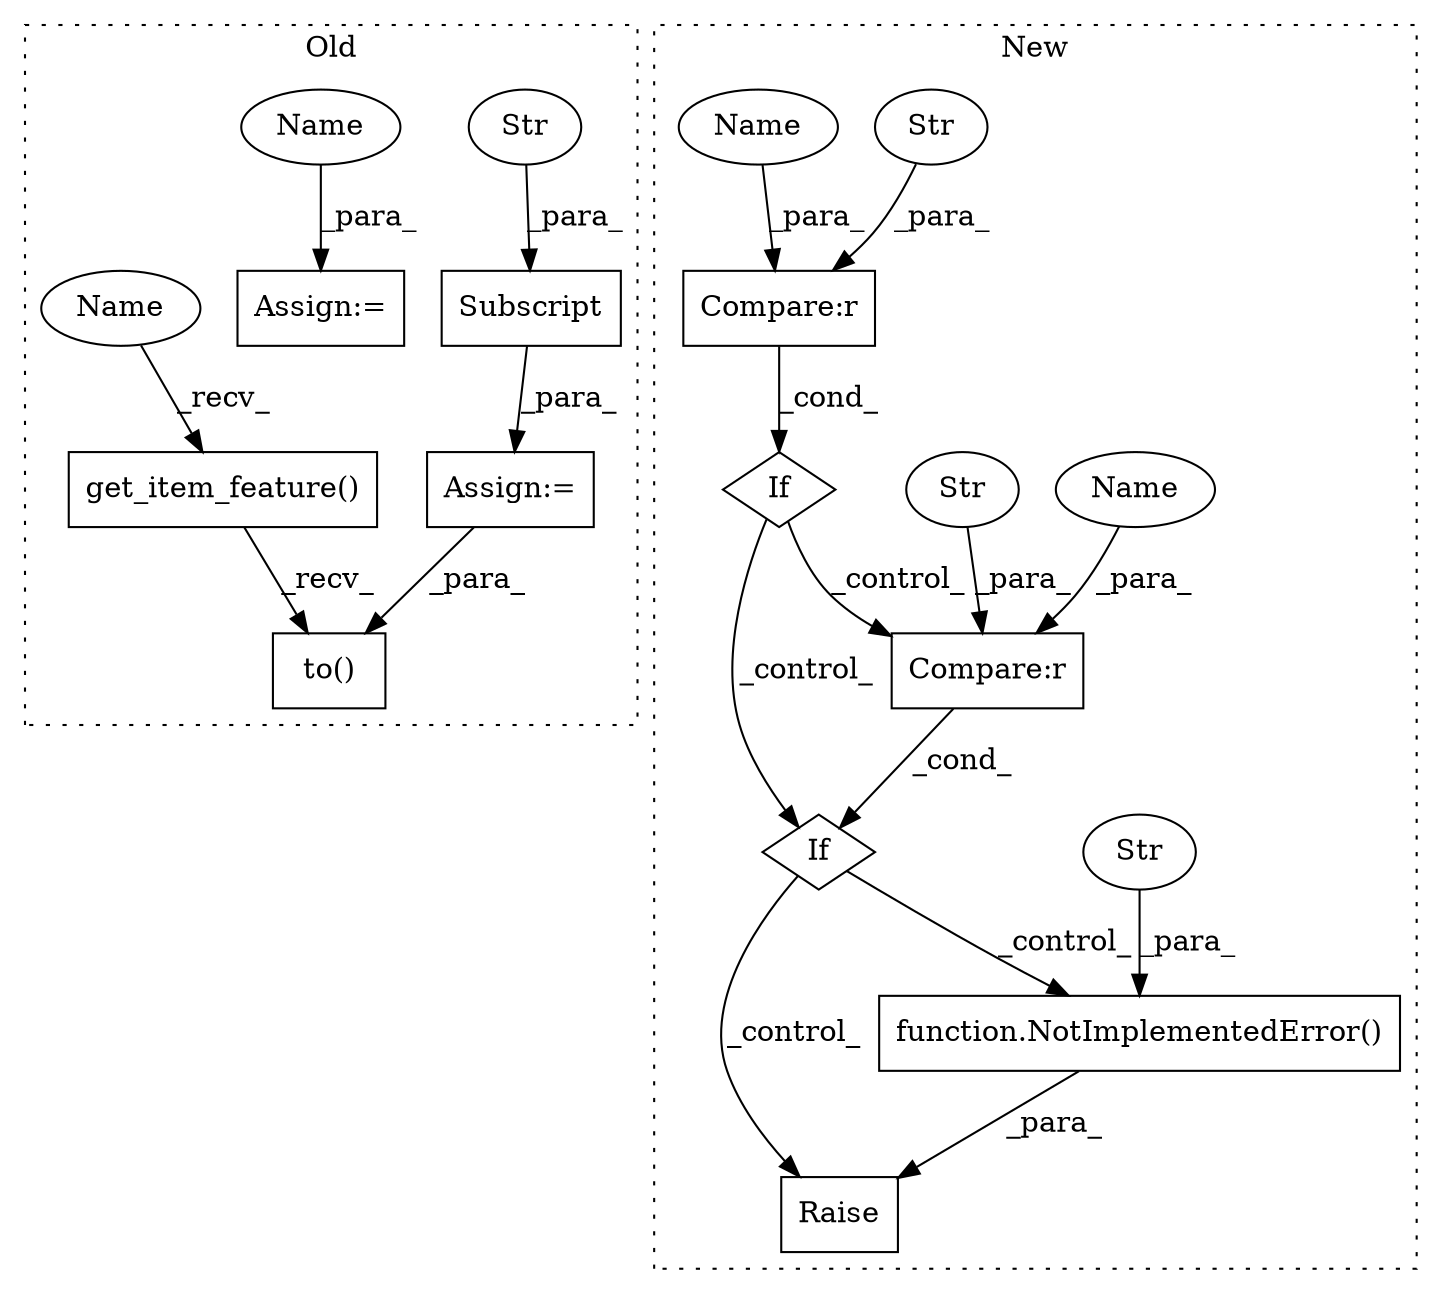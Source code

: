 digraph G {
subgraph cluster0 {
1 [label="get_item_feature()" a="75" s="1459" l="26" shape="box"];
10 [label="Assign:=" a="68" s="1384" l="3" shape="box"];
12 [label="to()" a="75" s="1459,1500" l="30,1" shape="box"];
13 [label="Assign:=" a="68" s="1414" l="3" shape="box"];
14 [label="Subscript" a="63" s="1417,0" l="16,0" shape="box"];
15 [label="Str" a="66" s="1424" l="8" shape="ellipse"];
18 [label="Name" a="87" s="1387" l="7" shape="ellipse"];
19 [label="Name" a="87" s="1459" l="7" shape="ellipse"];
label = "Old";
style="dotted";
}
subgraph cluster1 {
2 [label="If" a="96" s="2216" l="3" shape="diamond"];
3 [label="function.NotImplementedError()" a="75" s="2401,2462" l="20,1" shape="box"];
4 [label="If" a="96" s="2295" l="0" shape="diamond"];
5 [label="Compare:r" a="40" s="2295" l="22" shape="box"];
6 [label="Compare:r" a="40" s="2219" l="23" shape="box"];
7 [label="Str" a="66" s="2237" l="5" shape="ellipse"];
8 [label="Str" a="66" s="2313" l="4" shape="ellipse"];
9 [label="Str" a="66" s="2421" l="41" shape="ellipse"];
11 [label="Raise" a="91" s="2395" l="6" shape="box"];
16 [label="Name" a="87" s="2219" l="14" shape="ellipse"];
17 [label="Name" a="87" s="2295" l="14" shape="ellipse"];
label = "New";
style="dotted";
}
1 -> 12 [label="_recv_"];
2 -> 5 [label="_control_"];
2 -> 4 [label="_control_"];
3 -> 11 [label="_para_"];
4 -> 11 [label="_control_"];
4 -> 3 [label="_control_"];
5 -> 4 [label="_cond_"];
6 -> 2 [label="_cond_"];
7 -> 6 [label="_para_"];
8 -> 5 [label="_para_"];
9 -> 3 [label="_para_"];
13 -> 12 [label="_para_"];
14 -> 13 [label="_para_"];
15 -> 14 [label="_para_"];
16 -> 6 [label="_para_"];
17 -> 5 [label="_para_"];
18 -> 10 [label="_para_"];
19 -> 1 [label="_recv_"];
}
